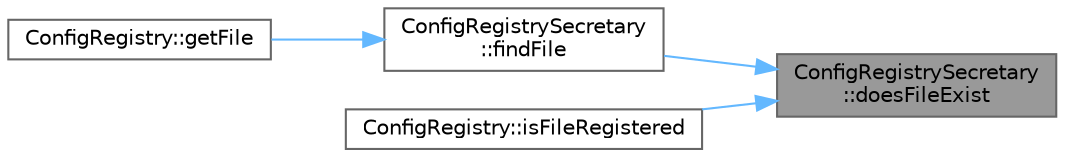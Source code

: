 digraph "ConfigRegistrySecretary::doesFileExist"
{
 // LATEX_PDF_SIZE
  bgcolor="transparent";
  edge [fontname=Helvetica,fontsize=10,labelfontname=Helvetica,labelfontsize=10];
  node [fontname=Helvetica,fontsize=10,shape=box,height=0.2,width=0.4];
  rankdir="RL";
  Node1 [id="Node000001",label="ConfigRegistrySecretary\l::doesFileExist",height=0.2,width=0.4,color="gray40", fillcolor="grey60", style="filled", fontcolor="black",tooltip=" "];
  Node1 -> Node2 [id="edge1_Node000001_Node000002",dir="back",color="steelblue1",style="solid",tooltip=" "];
  Node2 [id="Node000002",label="ConfigRegistrySecretary\l::findFile",height=0.2,width=0.4,color="grey40", fillcolor="white", style="filled",URL="$class_config_registry_secretary.html#a78b190fa044480441044d305c158827c",tooltip=" "];
  Node2 -> Node3 [id="edge2_Node000002_Node000003",dir="back",color="steelblue1",style="solid",tooltip=" "];
  Node3 [id="Node000003",label="ConfigRegistry::getFile",height=0.2,width=0.4,color="grey40", fillcolor="white", style="filled",URL="$class_config_registry.html#a57212dae1d8590a8144b75f39b126f50",tooltip=" "];
  Node1 -> Node4 [id="edge3_Node000001_Node000004",dir="back",color="steelblue1",style="solid",tooltip=" "];
  Node4 [id="Node000004",label="ConfigRegistry::isFileRegistered",height=0.2,width=0.4,color="grey40", fillcolor="white", style="filled",URL="$class_config_registry.html#a6659314e50509d0fc0ba8cf93aa2f6ea",tooltip=" "];
}
